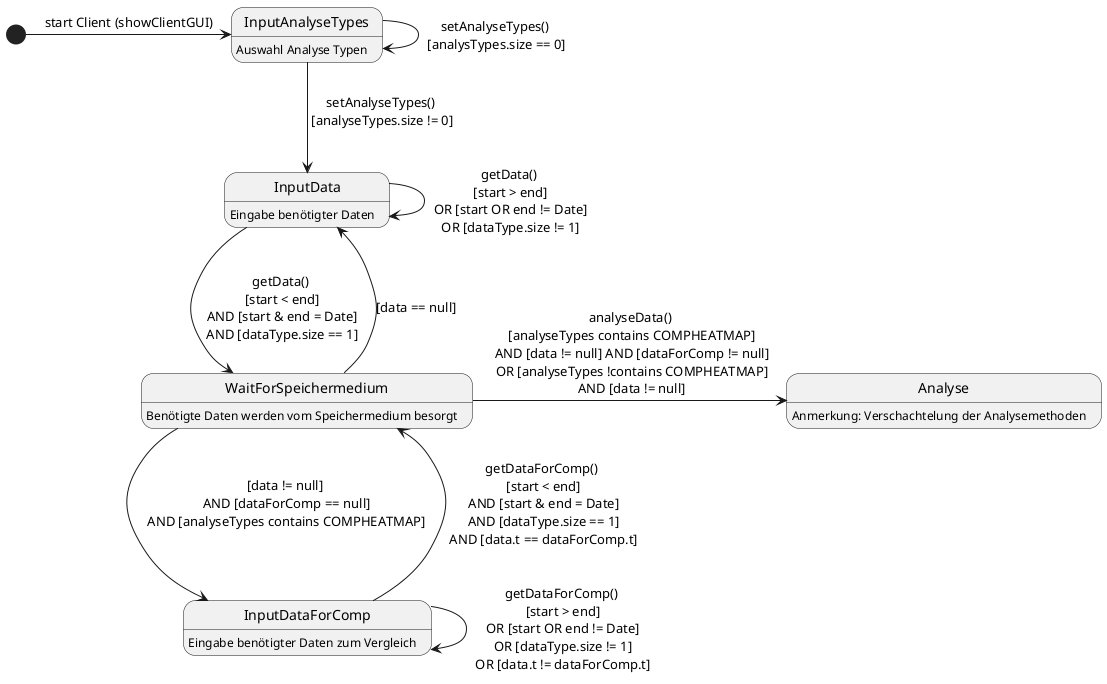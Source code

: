 @startuml Datenanalyse Client

' Transitions
[*] -> InputAnalyseTypes: start Client (showClientGUI)
InputAnalyseTypes -d-> InputData: setAnalyseTypes()\n [analyseTypes.size != 0]
InputAnalyseTypes -> InputAnalyseTypes: setAnalyseTypes()\n [analysTypes.size == 0]
InputData -d-> WaitForSpeichermedium: getData()\n [start < end]\n AND [start & end = Date]\n AND [dataType.size == 1]
InputData -> InputData: getData()\n [start > end]\n OR [start OR end != Date]\n OR [dataType.size != 1]
WaitForSpeichermedium -> InputData: [data == null]
WaitForSpeichermedium -> InputDataForComp: [data != null]\n AND [dataForComp == null]\n AND [analyseTypes contains COMPHEATMAP]
InputDataForComp -d-> WaitForSpeichermedium: getDataForComp()\n [start < end]\n AND [start & end = Date]\n AND [dataType.size == 1]\n AND [data.t == dataForComp.t]
InputDataForComp -> InputDataForComp: getDataForComp()\n [start > end]\n OR [start OR end != Date]\n OR [dataType.size != 1]\n OR [data.t != dataForComp.t]
WaitForSpeichermedium -> Analyse: analyseData()\n [analyseTypes contains COMPHEATMAP]\n AND [data != null] AND [dataForComp != null]\n OR [analyseTypes !contains COMPHEATMAP]\n AND [data != null]

' States
state InputAnalyseTypes: Auswahl Analyse Typen
state InputData: Eingabe benötigter Daten
state WaitForSpeichermedium: Benötigte Daten werden vom Speichermedium besorgt
state InputDataForComp: Eingabe benötigter Daten zum Vergleich
state Analyse: Anmerkung: Verschachtelung der Analysemethoden

@enduml
